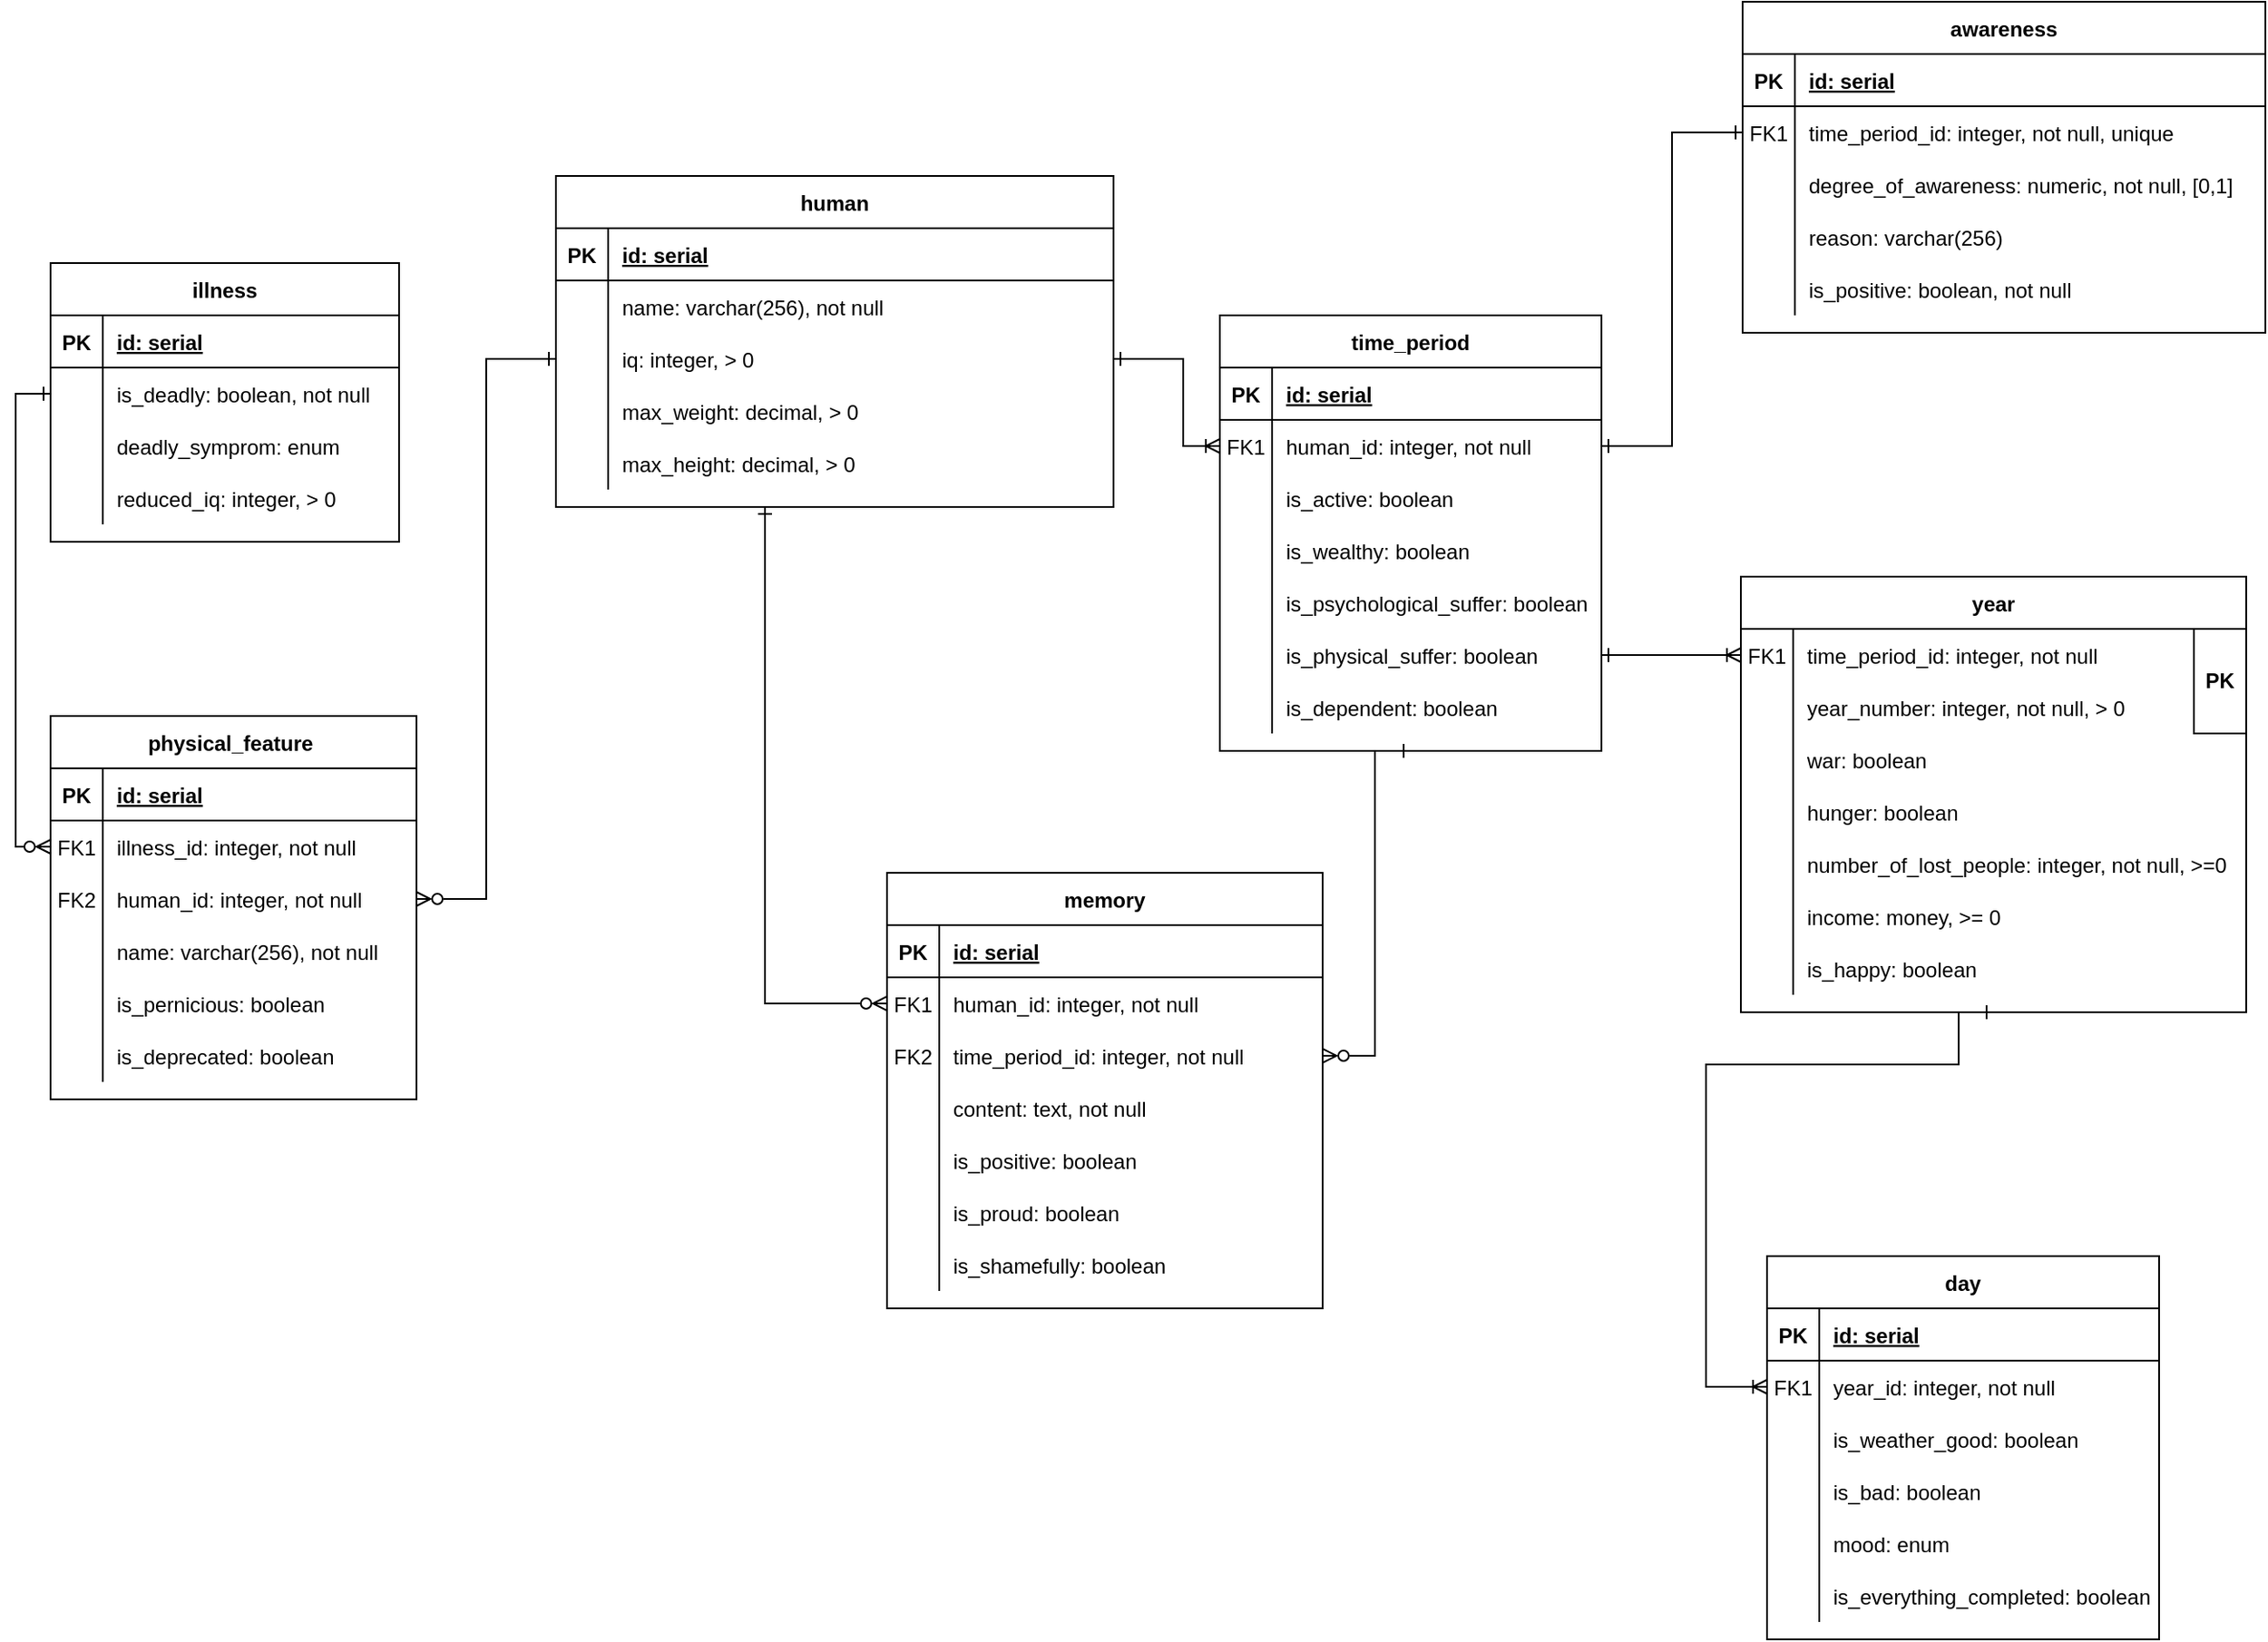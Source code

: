 <mxfile version="20.3.3" type="github">
  <diagram id="KLt4-FixC2jGdh-PYS5l" name="Page-1">
    <mxGraphModel dx="1038" dy="547" grid="1" gridSize="10" guides="1" tooltips="1" connect="1" arrows="1" fold="1" page="1" pageScale="1" pageWidth="827" pageHeight="1169" math="0" shadow="0">
      <root>
        <mxCell id="0" />
        <mxCell id="1" parent="0" />
        <mxCell id="GZ2gmJKAVjpCAytrpGXs-1" value="memory" style="shape=table;startSize=30;container=1;collapsible=1;childLayout=tableLayout;fixedRows=1;rowLines=0;fontStyle=1;align=center;resizeLast=1;" parent="1" vertex="1">
          <mxGeometry x="760" y="540" width="250" height="250" as="geometry" />
        </mxCell>
        <mxCell id="GZ2gmJKAVjpCAytrpGXs-2" value="" style="shape=tableRow;horizontal=0;startSize=0;swimlaneHead=0;swimlaneBody=0;fillColor=none;collapsible=0;dropTarget=0;points=[[0,0.5],[1,0.5]];portConstraint=eastwest;top=0;left=0;right=0;bottom=1;" parent="GZ2gmJKAVjpCAytrpGXs-1" vertex="1">
          <mxGeometry y="30" width="250" height="30" as="geometry" />
        </mxCell>
        <mxCell id="GZ2gmJKAVjpCAytrpGXs-3" value="PK" style="shape=partialRectangle;connectable=0;fillColor=none;top=0;left=0;bottom=0;right=0;fontStyle=1;overflow=hidden;" parent="GZ2gmJKAVjpCAytrpGXs-2" vertex="1">
          <mxGeometry width="30" height="30" as="geometry">
            <mxRectangle width="30" height="30" as="alternateBounds" />
          </mxGeometry>
        </mxCell>
        <mxCell id="GZ2gmJKAVjpCAytrpGXs-4" value="id: serial" style="shape=partialRectangle;connectable=0;fillColor=none;top=0;left=0;bottom=0;right=0;align=left;spacingLeft=6;fontStyle=5;overflow=hidden;" parent="GZ2gmJKAVjpCAytrpGXs-2" vertex="1">
          <mxGeometry x="30" width="220" height="30" as="geometry">
            <mxRectangle width="220" height="30" as="alternateBounds" />
          </mxGeometry>
        </mxCell>
        <mxCell id="GZ2gmJKAVjpCAytrpGXs-5" value="" style="shape=tableRow;horizontal=0;startSize=0;swimlaneHead=0;swimlaneBody=0;fillColor=none;collapsible=0;dropTarget=0;points=[[0,0.5],[1,0.5]];portConstraint=eastwest;top=0;left=0;right=0;bottom=0;" parent="GZ2gmJKAVjpCAytrpGXs-1" vertex="1">
          <mxGeometry y="60" width="250" height="30" as="geometry" />
        </mxCell>
        <mxCell id="GZ2gmJKAVjpCAytrpGXs-6" value="FK1" style="shape=partialRectangle;connectable=0;fillColor=none;top=0;left=0;bottom=0;right=0;editable=1;overflow=hidden;" parent="GZ2gmJKAVjpCAytrpGXs-5" vertex="1">
          <mxGeometry width="30" height="30" as="geometry">
            <mxRectangle width="30" height="30" as="alternateBounds" />
          </mxGeometry>
        </mxCell>
        <mxCell id="GZ2gmJKAVjpCAytrpGXs-7" value="human_id: integer, not null" style="shape=partialRectangle;connectable=0;fillColor=none;top=0;left=0;bottom=0;right=0;align=left;spacingLeft=6;overflow=hidden;" parent="GZ2gmJKAVjpCAytrpGXs-5" vertex="1">
          <mxGeometry x="30" width="220" height="30" as="geometry">
            <mxRectangle width="220" height="30" as="alternateBounds" />
          </mxGeometry>
        </mxCell>
        <mxCell id="GZ2gmJKAVjpCAytrpGXs-8" value="" style="shape=tableRow;horizontal=0;startSize=0;swimlaneHead=0;swimlaneBody=0;fillColor=none;collapsible=0;dropTarget=0;points=[[0,0.5],[1,0.5]];portConstraint=eastwest;top=0;left=0;right=0;bottom=0;" parent="GZ2gmJKAVjpCAytrpGXs-1" vertex="1">
          <mxGeometry y="90" width="250" height="30" as="geometry" />
        </mxCell>
        <mxCell id="GZ2gmJKAVjpCAytrpGXs-9" value="FK2" style="shape=partialRectangle;connectable=0;fillColor=none;top=0;left=0;bottom=0;right=0;editable=1;overflow=hidden;" parent="GZ2gmJKAVjpCAytrpGXs-8" vertex="1">
          <mxGeometry width="30" height="30" as="geometry">
            <mxRectangle width="30" height="30" as="alternateBounds" />
          </mxGeometry>
        </mxCell>
        <mxCell id="GZ2gmJKAVjpCAytrpGXs-10" value="time_period_id: integer, not null" style="shape=partialRectangle;connectable=0;fillColor=none;top=0;left=0;bottom=0;right=0;align=left;spacingLeft=6;overflow=hidden;" parent="GZ2gmJKAVjpCAytrpGXs-8" vertex="1">
          <mxGeometry x="30" width="220" height="30" as="geometry">
            <mxRectangle width="220" height="30" as="alternateBounds" />
          </mxGeometry>
        </mxCell>
        <mxCell id="GZ2gmJKAVjpCAytrpGXs-11" value="" style="shape=tableRow;horizontal=0;startSize=0;swimlaneHead=0;swimlaneBody=0;fillColor=none;collapsible=0;dropTarget=0;points=[[0,0.5],[1,0.5]];portConstraint=eastwest;top=0;left=0;right=0;bottom=0;" parent="GZ2gmJKAVjpCAytrpGXs-1" vertex="1">
          <mxGeometry y="120" width="250" height="30" as="geometry" />
        </mxCell>
        <mxCell id="GZ2gmJKAVjpCAytrpGXs-12" value="" style="shape=partialRectangle;connectable=0;fillColor=none;top=0;left=0;bottom=0;right=0;editable=1;overflow=hidden;" parent="GZ2gmJKAVjpCAytrpGXs-11" vertex="1">
          <mxGeometry width="30" height="30" as="geometry">
            <mxRectangle width="30" height="30" as="alternateBounds" />
          </mxGeometry>
        </mxCell>
        <mxCell id="GZ2gmJKAVjpCAytrpGXs-13" value="content: text, not null" style="shape=partialRectangle;connectable=0;fillColor=none;top=0;left=0;bottom=0;right=0;align=left;spacingLeft=6;overflow=hidden;" parent="GZ2gmJKAVjpCAytrpGXs-11" vertex="1">
          <mxGeometry x="30" width="220" height="30" as="geometry">
            <mxRectangle width="220" height="30" as="alternateBounds" />
          </mxGeometry>
        </mxCell>
        <mxCell id="GZ2gmJKAVjpCAytrpGXs-14" value="" style="shape=tableRow;horizontal=0;startSize=0;swimlaneHead=0;swimlaneBody=0;fillColor=none;collapsible=0;dropTarget=0;points=[[0,0.5],[1,0.5]];portConstraint=eastwest;top=0;left=0;right=0;bottom=0;" parent="GZ2gmJKAVjpCAytrpGXs-1" vertex="1">
          <mxGeometry y="150" width="250" height="30" as="geometry" />
        </mxCell>
        <mxCell id="GZ2gmJKAVjpCAytrpGXs-15" value="" style="shape=partialRectangle;connectable=0;fillColor=none;top=0;left=0;bottom=0;right=0;editable=1;overflow=hidden;" parent="GZ2gmJKAVjpCAytrpGXs-14" vertex="1">
          <mxGeometry width="30" height="30" as="geometry">
            <mxRectangle width="30" height="30" as="alternateBounds" />
          </mxGeometry>
        </mxCell>
        <mxCell id="GZ2gmJKAVjpCAytrpGXs-16" value="is_positive: boolean" style="shape=partialRectangle;connectable=0;fillColor=none;top=0;left=0;bottom=0;right=0;align=left;spacingLeft=6;overflow=hidden;" parent="GZ2gmJKAVjpCAytrpGXs-14" vertex="1">
          <mxGeometry x="30" width="220" height="30" as="geometry">
            <mxRectangle width="220" height="30" as="alternateBounds" />
          </mxGeometry>
        </mxCell>
        <mxCell id="GZ2gmJKAVjpCAytrpGXs-17" value="" style="shape=tableRow;horizontal=0;startSize=0;swimlaneHead=0;swimlaneBody=0;fillColor=none;collapsible=0;dropTarget=0;points=[[0,0.5],[1,0.5]];portConstraint=eastwest;top=0;left=0;right=0;bottom=0;" parent="GZ2gmJKAVjpCAytrpGXs-1" vertex="1">
          <mxGeometry y="180" width="250" height="30" as="geometry" />
        </mxCell>
        <mxCell id="GZ2gmJKAVjpCAytrpGXs-18" value="" style="shape=partialRectangle;connectable=0;fillColor=none;top=0;left=0;bottom=0;right=0;editable=1;overflow=hidden;" parent="GZ2gmJKAVjpCAytrpGXs-17" vertex="1">
          <mxGeometry width="30" height="30" as="geometry">
            <mxRectangle width="30" height="30" as="alternateBounds" />
          </mxGeometry>
        </mxCell>
        <mxCell id="GZ2gmJKAVjpCAytrpGXs-19" value="is_proud: boolean" style="shape=partialRectangle;connectable=0;fillColor=none;top=0;left=0;bottom=0;right=0;align=left;spacingLeft=6;overflow=hidden;" parent="GZ2gmJKAVjpCAytrpGXs-17" vertex="1">
          <mxGeometry x="30" width="220" height="30" as="geometry">
            <mxRectangle width="220" height="30" as="alternateBounds" />
          </mxGeometry>
        </mxCell>
        <mxCell id="GZ2gmJKAVjpCAytrpGXs-20" value="" style="shape=tableRow;horizontal=0;startSize=0;swimlaneHead=0;swimlaneBody=0;fillColor=none;collapsible=0;dropTarget=0;points=[[0,0.5],[1,0.5]];portConstraint=eastwest;top=0;left=0;right=0;bottom=0;" parent="GZ2gmJKAVjpCAytrpGXs-1" vertex="1">
          <mxGeometry y="210" width="250" height="30" as="geometry" />
        </mxCell>
        <mxCell id="GZ2gmJKAVjpCAytrpGXs-21" value="" style="shape=partialRectangle;connectable=0;fillColor=none;top=0;left=0;bottom=0;right=0;editable=1;overflow=hidden;" parent="GZ2gmJKAVjpCAytrpGXs-20" vertex="1">
          <mxGeometry width="30" height="30" as="geometry">
            <mxRectangle width="30" height="30" as="alternateBounds" />
          </mxGeometry>
        </mxCell>
        <mxCell id="GZ2gmJKAVjpCAytrpGXs-22" value="is_shamefully: boolean" style="shape=partialRectangle;connectable=0;fillColor=none;top=0;left=0;bottom=0;right=0;align=left;spacingLeft=6;overflow=hidden;" parent="GZ2gmJKAVjpCAytrpGXs-20" vertex="1">
          <mxGeometry x="30" width="220" height="30" as="geometry">
            <mxRectangle width="220" height="30" as="alternateBounds" />
          </mxGeometry>
        </mxCell>
        <mxCell id="GZ2gmJKAVjpCAytrpGXs-23" value="illness" style="shape=table;startSize=30;container=1;collapsible=1;childLayout=tableLayout;fixedRows=1;rowLines=0;fontStyle=1;align=center;resizeLast=1;" parent="1" vertex="1">
          <mxGeometry x="280" y="190" width="200" height="160" as="geometry" />
        </mxCell>
        <mxCell id="GZ2gmJKAVjpCAytrpGXs-24" value="" style="shape=tableRow;horizontal=0;startSize=0;swimlaneHead=0;swimlaneBody=0;fillColor=none;collapsible=0;dropTarget=0;points=[[0,0.5],[1,0.5]];portConstraint=eastwest;top=0;left=0;right=0;bottom=1;" parent="GZ2gmJKAVjpCAytrpGXs-23" vertex="1">
          <mxGeometry y="30" width="200" height="30" as="geometry" />
        </mxCell>
        <mxCell id="GZ2gmJKAVjpCAytrpGXs-25" value="PK" style="shape=partialRectangle;connectable=0;fillColor=none;top=0;left=0;bottom=0;right=0;fontStyle=1;overflow=hidden;" parent="GZ2gmJKAVjpCAytrpGXs-24" vertex="1">
          <mxGeometry width="30" height="30" as="geometry">
            <mxRectangle width="30" height="30" as="alternateBounds" />
          </mxGeometry>
        </mxCell>
        <mxCell id="GZ2gmJKAVjpCAytrpGXs-26" value="id: serial" style="shape=partialRectangle;connectable=0;fillColor=none;top=0;left=0;bottom=0;right=0;align=left;spacingLeft=6;fontStyle=5;overflow=hidden;" parent="GZ2gmJKAVjpCAytrpGXs-24" vertex="1">
          <mxGeometry x="30" width="170" height="30" as="geometry">
            <mxRectangle width="170" height="30" as="alternateBounds" />
          </mxGeometry>
        </mxCell>
        <mxCell id="GZ2gmJKAVjpCAytrpGXs-27" value="" style="shape=tableRow;horizontal=0;startSize=0;swimlaneHead=0;swimlaneBody=0;fillColor=none;collapsible=0;dropTarget=0;points=[[0,0.5],[1,0.5]];portConstraint=eastwest;top=0;left=0;right=0;bottom=0;" parent="GZ2gmJKAVjpCAytrpGXs-23" vertex="1">
          <mxGeometry y="60" width="200" height="30" as="geometry" />
        </mxCell>
        <mxCell id="GZ2gmJKAVjpCAytrpGXs-28" value="" style="shape=partialRectangle;connectable=0;fillColor=none;top=0;left=0;bottom=0;right=0;editable=1;overflow=hidden;" parent="GZ2gmJKAVjpCAytrpGXs-27" vertex="1">
          <mxGeometry width="30" height="30" as="geometry">
            <mxRectangle width="30" height="30" as="alternateBounds" />
          </mxGeometry>
        </mxCell>
        <mxCell id="GZ2gmJKAVjpCAytrpGXs-29" value="is_deadly: boolean, not null" style="shape=partialRectangle;connectable=0;fillColor=none;top=0;left=0;bottom=0;right=0;align=left;spacingLeft=6;overflow=hidden;" parent="GZ2gmJKAVjpCAytrpGXs-27" vertex="1">
          <mxGeometry x="30" width="170" height="30" as="geometry">
            <mxRectangle width="170" height="30" as="alternateBounds" />
          </mxGeometry>
        </mxCell>
        <mxCell id="GZ2gmJKAVjpCAytrpGXs-30" value="" style="shape=tableRow;horizontal=0;startSize=0;swimlaneHead=0;swimlaneBody=0;fillColor=none;collapsible=0;dropTarget=0;points=[[0,0.5],[1,0.5]];portConstraint=eastwest;top=0;left=0;right=0;bottom=0;" parent="GZ2gmJKAVjpCAytrpGXs-23" vertex="1">
          <mxGeometry y="90" width="200" height="30" as="geometry" />
        </mxCell>
        <mxCell id="GZ2gmJKAVjpCAytrpGXs-31" value="" style="shape=partialRectangle;connectable=0;fillColor=none;top=0;left=0;bottom=0;right=0;editable=1;overflow=hidden;" parent="GZ2gmJKAVjpCAytrpGXs-30" vertex="1">
          <mxGeometry width="30" height="30" as="geometry">
            <mxRectangle width="30" height="30" as="alternateBounds" />
          </mxGeometry>
        </mxCell>
        <mxCell id="GZ2gmJKAVjpCAytrpGXs-32" value="deadly_symprom: enum" style="shape=partialRectangle;connectable=0;fillColor=none;top=0;left=0;bottom=0;right=0;align=left;spacingLeft=6;overflow=hidden;" parent="GZ2gmJKAVjpCAytrpGXs-30" vertex="1">
          <mxGeometry x="30" width="170" height="30" as="geometry">
            <mxRectangle width="170" height="30" as="alternateBounds" />
          </mxGeometry>
        </mxCell>
        <mxCell id="GZ2gmJKAVjpCAytrpGXs-33" value="" style="shape=tableRow;horizontal=0;startSize=0;swimlaneHead=0;swimlaneBody=0;fillColor=none;collapsible=0;dropTarget=0;points=[[0,0.5],[1,0.5]];portConstraint=eastwest;top=0;left=0;right=0;bottom=0;" parent="GZ2gmJKAVjpCAytrpGXs-23" vertex="1">
          <mxGeometry y="120" width="200" height="30" as="geometry" />
        </mxCell>
        <mxCell id="GZ2gmJKAVjpCAytrpGXs-34" value="" style="shape=partialRectangle;connectable=0;fillColor=none;top=0;left=0;bottom=0;right=0;editable=1;overflow=hidden;" parent="GZ2gmJKAVjpCAytrpGXs-33" vertex="1">
          <mxGeometry width="30" height="30" as="geometry">
            <mxRectangle width="30" height="30" as="alternateBounds" />
          </mxGeometry>
        </mxCell>
        <mxCell id="GZ2gmJKAVjpCAytrpGXs-35" value="reduced_iq: integer, &gt; 0" style="shape=partialRectangle;connectable=0;fillColor=none;top=0;left=0;bottom=0;right=0;align=left;spacingLeft=6;overflow=hidden;" parent="GZ2gmJKAVjpCAytrpGXs-33" vertex="1">
          <mxGeometry x="30" width="170" height="30" as="geometry">
            <mxRectangle width="170" height="30" as="alternateBounds" />
          </mxGeometry>
        </mxCell>
        <mxCell id="GZ2gmJKAVjpCAytrpGXs-36" style="edgeStyle=orthogonalEdgeStyle;rounded=0;orthogonalLoop=1;jettySize=auto;html=1;startArrow=ERone;startFill=0;endArrow=ERone;endFill=0;exitX=1;exitY=0.5;exitDx=0;exitDy=0;" parent="1" source="GZ2gmJKAVjpCAytrpGXs-41" target="GZ2gmJKAVjpCAytrpGXs-82" edge="1">
          <mxGeometry relative="1" as="geometry" />
        </mxCell>
        <mxCell id="GZ2gmJKAVjpCAytrpGXs-37" value="time_period" style="shape=table;startSize=30;container=1;collapsible=1;childLayout=tableLayout;fixedRows=1;rowLines=0;fontStyle=1;align=center;resizeLast=1;" parent="1" vertex="1">
          <mxGeometry x="951" y="220" width="219" height="250" as="geometry" />
        </mxCell>
        <mxCell id="GZ2gmJKAVjpCAytrpGXs-38" value="" style="shape=tableRow;horizontal=0;startSize=0;swimlaneHead=0;swimlaneBody=0;fillColor=none;collapsible=0;dropTarget=0;points=[[0,0.5],[1,0.5]];portConstraint=eastwest;top=0;left=0;right=0;bottom=1;" parent="GZ2gmJKAVjpCAytrpGXs-37" vertex="1">
          <mxGeometry y="30" width="219" height="30" as="geometry" />
        </mxCell>
        <mxCell id="GZ2gmJKAVjpCAytrpGXs-39" value="PK" style="shape=partialRectangle;connectable=0;fillColor=none;top=0;left=0;bottom=0;right=0;fontStyle=1;overflow=hidden;" parent="GZ2gmJKAVjpCAytrpGXs-38" vertex="1">
          <mxGeometry width="30" height="30" as="geometry">
            <mxRectangle width="30" height="30" as="alternateBounds" />
          </mxGeometry>
        </mxCell>
        <mxCell id="GZ2gmJKAVjpCAytrpGXs-40" value="id: serial" style="shape=partialRectangle;connectable=0;fillColor=none;top=0;left=0;bottom=0;right=0;align=left;spacingLeft=6;fontStyle=5;overflow=hidden;" parent="GZ2gmJKAVjpCAytrpGXs-38" vertex="1">
          <mxGeometry x="30" width="189" height="30" as="geometry">
            <mxRectangle width="189" height="30" as="alternateBounds" />
          </mxGeometry>
        </mxCell>
        <mxCell id="GZ2gmJKAVjpCAytrpGXs-41" value="" style="shape=tableRow;horizontal=0;startSize=0;swimlaneHead=0;swimlaneBody=0;fillColor=none;collapsible=0;dropTarget=0;points=[[0,0.5],[1,0.5]];portConstraint=eastwest;top=0;left=0;right=0;bottom=0;" parent="GZ2gmJKAVjpCAytrpGXs-37" vertex="1">
          <mxGeometry y="60" width="219" height="30" as="geometry" />
        </mxCell>
        <mxCell id="GZ2gmJKAVjpCAytrpGXs-42" value="FK1" style="shape=partialRectangle;connectable=0;fillColor=none;top=0;left=0;bottom=0;right=0;editable=1;overflow=hidden;" parent="GZ2gmJKAVjpCAytrpGXs-41" vertex="1">
          <mxGeometry width="30" height="30" as="geometry">
            <mxRectangle width="30" height="30" as="alternateBounds" />
          </mxGeometry>
        </mxCell>
        <mxCell id="GZ2gmJKAVjpCAytrpGXs-43" value="human_id: integer, not null" style="shape=partialRectangle;connectable=0;fillColor=none;top=0;left=0;bottom=0;right=0;align=left;spacingLeft=6;overflow=hidden;" parent="GZ2gmJKAVjpCAytrpGXs-41" vertex="1">
          <mxGeometry x="30" width="189" height="30" as="geometry">
            <mxRectangle width="189" height="30" as="alternateBounds" />
          </mxGeometry>
        </mxCell>
        <mxCell id="GZ2gmJKAVjpCAytrpGXs-44" value="" style="shape=tableRow;horizontal=0;startSize=0;swimlaneHead=0;swimlaneBody=0;fillColor=none;collapsible=0;dropTarget=0;points=[[0,0.5],[1,0.5]];portConstraint=eastwest;top=0;left=0;right=0;bottom=0;" parent="GZ2gmJKAVjpCAytrpGXs-37" vertex="1">
          <mxGeometry y="90" width="219" height="30" as="geometry" />
        </mxCell>
        <mxCell id="GZ2gmJKAVjpCAytrpGXs-45" value="" style="shape=partialRectangle;connectable=0;fillColor=none;top=0;left=0;bottom=0;right=0;editable=1;overflow=hidden;" parent="GZ2gmJKAVjpCAytrpGXs-44" vertex="1">
          <mxGeometry width="30" height="30" as="geometry">
            <mxRectangle width="30" height="30" as="alternateBounds" />
          </mxGeometry>
        </mxCell>
        <mxCell id="GZ2gmJKAVjpCAytrpGXs-46" value="is_active: boolean" style="shape=partialRectangle;connectable=0;fillColor=none;top=0;left=0;bottom=0;right=0;align=left;spacingLeft=6;overflow=hidden;" parent="GZ2gmJKAVjpCAytrpGXs-44" vertex="1">
          <mxGeometry x="30" width="189" height="30" as="geometry">
            <mxRectangle width="189" height="30" as="alternateBounds" />
          </mxGeometry>
        </mxCell>
        <mxCell id="GZ2gmJKAVjpCAytrpGXs-47" value="" style="shape=tableRow;horizontal=0;startSize=0;swimlaneHead=0;swimlaneBody=0;fillColor=none;collapsible=0;dropTarget=0;points=[[0,0.5],[1,0.5]];portConstraint=eastwest;top=0;left=0;right=0;bottom=0;" parent="GZ2gmJKAVjpCAytrpGXs-37" vertex="1">
          <mxGeometry y="120" width="219" height="30" as="geometry" />
        </mxCell>
        <mxCell id="GZ2gmJKAVjpCAytrpGXs-48" value="" style="shape=partialRectangle;connectable=0;fillColor=none;top=0;left=0;bottom=0;right=0;editable=1;overflow=hidden;" parent="GZ2gmJKAVjpCAytrpGXs-47" vertex="1">
          <mxGeometry width="30" height="30" as="geometry">
            <mxRectangle width="30" height="30" as="alternateBounds" />
          </mxGeometry>
        </mxCell>
        <mxCell id="GZ2gmJKAVjpCAytrpGXs-49" value="is_wealthy: boolean" style="shape=partialRectangle;connectable=0;fillColor=none;top=0;left=0;bottom=0;right=0;align=left;spacingLeft=6;overflow=hidden;" parent="GZ2gmJKAVjpCAytrpGXs-47" vertex="1">
          <mxGeometry x="30" width="189" height="30" as="geometry">
            <mxRectangle width="189" height="30" as="alternateBounds" />
          </mxGeometry>
        </mxCell>
        <mxCell id="GZ2gmJKAVjpCAytrpGXs-50" value="" style="shape=tableRow;horizontal=0;startSize=0;swimlaneHead=0;swimlaneBody=0;fillColor=none;collapsible=0;dropTarget=0;points=[[0,0.5],[1,0.5]];portConstraint=eastwest;top=0;left=0;right=0;bottom=0;" parent="GZ2gmJKAVjpCAytrpGXs-37" vertex="1">
          <mxGeometry y="150" width="219" height="30" as="geometry" />
        </mxCell>
        <mxCell id="GZ2gmJKAVjpCAytrpGXs-51" value="" style="shape=partialRectangle;connectable=0;fillColor=none;top=0;left=0;bottom=0;right=0;editable=1;overflow=hidden;" parent="GZ2gmJKAVjpCAytrpGXs-50" vertex="1">
          <mxGeometry width="30" height="30" as="geometry">
            <mxRectangle width="30" height="30" as="alternateBounds" />
          </mxGeometry>
        </mxCell>
        <mxCell id="GZ2gmJKAVjpCAytrpGXs-52" value="is_psychological_suffer: boolean" style="shape=partialRectangle;connectable=0;fillColor=none;top=0;left=0;bottom=0;right=0;align=left;spacingLeft=6;overflow=hidden;" parent="GZ2gmJKAVjpCAytrpGXs-50" vertex="1">
          <mxGeometry x="30" width="189" height="30" as="geometry">
            <mxRectangle width="189" height="30" as="alternateBounds" />
          </mxGeometry>
        </mxCell>
        <mxCell id="GZ2gmJKAVjpCAytrpGXs-53" value="" style="shape=tableRow;horizontal=0;startSize=0;swimlaneHead=0;swimlaneBody=0;fillColor=none;collapsible=0;dropTarget=0;points=[[0,0.5],[1,0.5]];portConstraint=eastwest;top=0;left=0;right=0;bottom=0;" parent="GZ2gmJKAVjpCAytrpGXs-37" vertex="1">
          <mxGeometry y="180" width="219" height="30" as="geometry" />
        </mxCell>
        <mxCell id="GZ2gmJKAVjpCAytrpGXs-54" value="" style="shape=partialRectangle;connectable=0;fillColor=none;top=0;left=0;bottom=0;right=0;editable=1;overflow=hidden;" parent="GZ2gmJKAVjpCAytrpGXs-53" vertex="1">
          <mxGeometry width="30" height="30" as="geometry">
            <mxRectangle width="30" height="30" as="alternateBounds" />
          </mxGeometry>
        </mxCell>
        <mxCell id="GZ2gmJKAVjpCAytrpGXs-55" value="is_physical_suffer: boolean" style="shape=partialRectangle;connectable=0;fillColor=none;top=0;left=0;bottom=0;right=0;align=left;spacingLeft=6;overflow=hidden;" parent="GZ2gmJKAVjpCAytrpGXs-53" vertex="1">
          <mxGeometry x="30" width="189" height="30" as="geometry">
            <mxRectangle width="189" height="30" as="alternateBounds" />
          </mxGeometry>
        </mxCell>
        <mxCell id="GZ2gmJKAVjpCAytrpGXs-56" value="" style="shape=tableRow;horizontal=0;startSize=0;swimlaneHead=0;swimlaneBody=0;fillColor=none;collapsible=0;dropTarget=0;points=[[0,0.5],[1,0.5]];portConstraint=eastwest;top=0;left=0;right=0;bottom=0;" parent="GZ2gmJKAVjpCAytrpGXs-37" vertex="1">
          <mxGeometry y="210" width="219" height="30" as="geometry" />
        </mxCell>
        <mxCell id="GZ2gmJKAVjpCAytrpGXs-57" value="" style="shape=partialRectangle;connectable=0;fillColor=none;top=0;left=0;bottom=0;right=0;editable=1;overflow=hidden;" parent="GZ2gmJKAVjpCAytrpGXs-56" vertex="1">
          <mxGeometry width="30" height="30" as="geometry">
            <mxRectangle width="30" height="30" as="alternateBounds" />
          </mxGeometry>
        </mxCell>
        <mxCell id="GZ2gmJKAVjpCAytrpGXs-58" value="is_dependent: boolean" style="shape=partialRectangle;connectable=0;fillColor=none;top=0;left=0;bottom=0;right=0;align=left;spacingLeft=6;overflow=hidden;" parent="GZ2gmJKAVjpCAytrpGXs-56" vertex="1">
          <mxGeometry x="30" width="189" height="30" as="geometry">
            <mxRectangle width="189" height="30" as="alternateBounds" />
          </mxGeometry>
        </mxCell>
        <mxCell id="GZ2gmJKAVjpCAytrpGXs-59" value="day" style="shape=table;startSize=30;container=1;collapsible=1;childLayout=tableLayout;fixedRows=1;rowLines=0;fontStyle=1;align=center;resizeLast=1;" parent="1" vertex="1">
          <mxGeometry x="1265" y="760" width="225" height="220" as="geometry" />
        </mxCell>
        <mxCell id="GZ2gmJKAVjpCAytrpGXs-60" value="" style="shape=tableRow;horizontal=0;startSize=0;swimlaneHead=0;swimlaneBody=0;fillColor=none;collapsible=0;dropTarget=0;points=[[0,0.5],[1,0.5]];portConstraint=eastwest;top=0;left=0;right=0;bottom=1;" parent="GZ2gmJKAVjpCAytrpGXs-59" vertex="1">
          <mxGeometry y="30" width="225" height="30" as="geometry" />
        </mxCell>
        <mxCell id="GZ2gmJKAVjpCAytrpGXs-61" value="PK" style="shape=partialRectangle;connectable=0;fillColor=none;top=0;left=0;bottom=0;right=0;fontStyle=1;overflow=hidden;" parent="GZ2gmJKAVjpCAytrpGXs-60" vertex="1">
          <mxGeometry width="30" height="30" as="geometry">
            <mxRectangle width="30" height="30" as="alternateBounds" />
          </mxGeometry>
        </mxCell>
        <mxCell id="GZ2gmJKAVjpCAytrpGXs-62" value="id: serial" style="shape=partialRectangle;connectable=0;fillColor=none;top=0;left=0;bottom=0;right=0;align=left;spacingLeft=6;fontStyle=5;overflow=hidden;" parent="GZ2gmJKAVjpCAytrpGXs-60" vertex="1">
          <mxGeometry x="30" width="195" height="30" as="geometry">
            <mxRectangle width="195" height="30" as="alternateBounds" />
          </mxGeometry>
        </mxCell>
        <mxCell id="GZ2gmJKAVjpCAytrpGXs-63" value="" style="shape=tableRow;horizontal=0;startSize=0;swimlaneHead=0;swimlaneBody=0;fillColor=none;collapsible=0;dropTarget=0;points=[[0,0.5],[1,0.5]];portConstraint=eastwest;top=0;left=0;right=0;bottom=0;" parent="GZ2gmJKAVjpCAytrpGXs-59" vertex="1">
          <mxGeometry y="60" width="225" height="30" as="geometry" />
        </mxCell>
        <mxCell id="GZ2gmJKAVjpCAytrpGXs-64" value="FK1" style="shape=partialRectangle;connectable=0;fillColor=none;top=0;left=0;bottom=0;right=0;editable=1;overflow=hidden;" parent="GZ2gmJKAVjpCAytrpGXs-63" vertex="1">
          <mxGeometry width="30" height="30" as="geometry">
            <mxRectangle width="30" height="30" as="alternateBounds" />
          </mxGeometry>
        </mxCell>
        <mxCell id="GZ2gmJKAVjpCAytrpGXs-65" value="year_id: integer, not null" style="shape=partialRectangle;connectable=0;fillColor=none;top=0;left=0;bottom=0;right=0;align=left;spacingLeft=6;overflow=hidden;" parent="GZ2gmJKAVjpCAytrpGXs-63" vertex="1">
          <mxGeometry x="30" width="195" height="30" as="geometry">
            <mxRectangle width="195" height="30" as="alternateBounds" />
          </mxGeometry>
        </mxCell>
        <mxCell id="GZ2gmJKAVjpCAytrpGXs-66" value="" style="shape=tableRow;horizontal=0;startSize=0;swimlaneHead=0;swimlaneBody=0;fillColor=none;collapsible=0;dropTarget=0;points=[[0,0.5],[1,0.5]];portConstraint=eastwest;top=0;left=0;right=0;bottom=0;" parent="GZ2gmJKAVjpCAytrpGXs-59" vertex="1">
          <mxGeometry y="90" width="225" height="30" as="geometry" />
        </mxCell>
        <mxCell id="GZ2gmJKAVjpCAytrpGXs-67" value="" style="shape=partialRectangle;connectable=0;fillColor=none;top=0;left=0;bottom=0;right=0;editable=1;overflow=hidden;" parent="GZ2gmJKAVjpCAytrpGXs-66" vertex="1">
          <mxGeometry width="30" height="30" as="geometry">
            <mxRectangle width="30" height="30" as="alternateBounds" />
          </mxGeometry>
        </mxCell>
        <mxCell id="GZ2gmJKAVjpCAytrpGXs-68" value="is_weather_good: boolean" style="shape=partialRectangle;connectable=0;fillColor=none;top=0;left=0;bottom=0;right=0;align=left;spacingLeft=6;overflow=hidden;" parent="GZ2gmJKAVjpCAytrpGXs-66" vertex="1">
          <mxGeometry x="30" width="195" height="30" as="geometry">
            <mxRectangle width="195" height="30" as="alternateBounds" />
          </mxGeometry>
        </mxCell>
        <mxCell id="GZ2gmJKAVjpCAytrpGXs-69" value="" style="shape=tableRow;horizontal=0;startSize=0;swimlaneHead=0;swimlaneBody=0;fillColor=none;collapsible=0;dropTarget=0;points=[[0,0.5],[1,0.5]];portConstraint=eastwest;top=0;left=0;right=0;bottom=0;" parent="GZ2gmJKAVjpCAytrpGXs-59" vertex="1">
          <mxGeometry y="120" width="225" height="30" as="geometry" />
        </mxCell>
        <mxCell id="GZ2gmJKAVjpCAytrpGXs-70" value="" style="shape=partialRectangle;connectable=0;fillColor=none;top=0;left=0;bottom=0;right=0;editable=1;overflow=hidden;" parent="GZ2gmJKAVjpCAytrpGXs-69" vertex="1">
          <mxGeometry width="30" height="30" as="geometry">
            <mxRectangle width="30" height="30" as="alternateBounds" />
          </mxGeometry>
        </mxCell>
        <mxCell id="GZ2gmJKAVjpCAytrpGXs-71" value="is_bad: boolean" style="shape=partialRectangle;connectable=0;fillColor=none;top=0;left=0;bottom=0;right=0;align=left;spacingLeft=6;overflow=hidden;" parent="GZ2gmJKAVjpCAytrpGXs-69" vertex="1">
          <mxGeometry x="30" width="195" height="30" as="geometry">
            <mxRectangle width="195" height="30" as="alternateBounds" />
          </mxGeometry>
        </mxCell>
        <mxCell id="GZ2gmJKAVjpCAytrpGXs-72" value="" style="shape=tableRow;horizontal=0;startSize=0;swimlaneHead=0;swimlaneBody=0;fillColor=none;collapsible=0;dropTarget=0;points=[[0,0.5],[1,0.5]];portConstraint=eastwest;top=0;left=0;right=0;bottom=0;" parent="GZ2gmJKAVjpCAytrpGXs-59" vertex="1">
          <mxGeometry y="150" width="225" height="30" as="geometry" />
        </mxCell>
        <mxCell id="GZ2gmJKAVjpCAytrpGXs-73" value="" style="shape=partialRectangle;connectable=0;fillColor=none;top=0;left=0;bottom=0;right=0;editable=1;overflow=hidden;" parent="GZ2gmJKAVjpCAytrpGXs-72" vertex="1">
          <mxGeometry width="30" height="30" as="geometry">
            <mxRectangle width="30" height="30" as="alternateBounds" />
          </mxGeometry>
        </mxCell>
        <mxCell id="GZ2gmJKAVjpCAytrpGXs-74" value="mood: enum" style="shape=partialRectangle;connectable=0;fillColor=none;top=0;left=0;bottom=0;right=0;align=left;spacingLeft=6;overflow=hidden;" parent="GZ2gmJKAVjpCAytrpGXs-72" vertex="1">
          <mxGeometry x="30" width="195" height="30" as="geometry">
            <mxRectangle width="195" height="30" as="alternateBounds" />
          </mxGeometry>
        </mxCell>
        <mxCell id="GZ2gmJKAVjpCAytrpGXs-75" value="" style="shape=tableRow;horizontal=0;startSize=0;swimlaneHead=0;swimlaneBody=0;fillColor=none;collapsible=0;dropTarget=0;points=[[0,0.5],[1,0.5]];portConstraint=eastwest;top=0;left=0;right=0;bottom=0;" parent="GZ2gmJKAVjpCAytrpGXs-59" vertex="1">
          <mxGeometry y="180" width="225" height="30" as="geometry" />
        </mxCell>
        <mxCell id="GZ2gmJKAVjpCAytrpGXs-76" value="" style="shape=partialRectangle;connectable=0;fillColor=none;top=0;left=0;bottom=0;right=0;editable=1;overflow=hidden;" parent="GZ2gmJKAVjpCAytrpGXs-75" vertex="1">
          <mxGeometry width="30" height="30" as="geometry">
            <mxRectangle width="30" height="30" as="alternateBounds" />
          </mxGeometry>
        </mxCell>
        <mxCell id="GZ2gmJKAVjpCAytrpGXs-77" value="is_everything_completed: boolean" style="shape=partialRectangle;connectable=0;fillColor=none;top=0;left=0;bottom=0;right=0;align=left;spacingLeft=6;overflow=hidden;" parent="GZ2gmJKAVjpCAytrpGXs-75" vertex="1">
          <mxGeometry x="30" width="195" height="30" as="geometry">
            <mxRectangle width="195" height="30" as="alternateBounds" />
          </mxGeometry>
        </mxCell>
        <mxCell id="GZ2gmJKAVjpCAytrpGXs-78" value="awareness" style="shape=table;startSize=30;container=1;collapsible=1;childLayout=tableLayout;fixedRows=1;rowLines=0;fontStyle=1;align=center;resizeLast=1;" parent="1" vertex="1">
          <mxGeometry x="1251" y="40" width="300" height="190" as="geometry" />
        </mxCell>
        <mxCell id="GZ2gmJKAVjpCAytrpGXs-79" value="" style="shape=tableRow;horizontal=0;startSize=0;swimlaneHead=0;swimlaneBody=0;fillColor=none;collapsible=0;dropTarget=0;points=[[0,0.5],[1,0.5]];portConstraint=eastwest;top=0;left=0;right=0;bottom=1;" parent="GZ2gmJKAVjpCAytrpGXs-78" vertex="1">
          <mxGeometry y="30" width="300" height="30" as="geometry" />
        </mxCell>
        <mxCell id="GZ2gmJKAVjpCAytrpGXs-80" value="PK" style="shape=partialRectangle;connectable=0;fillColor=none;top=0;left=0;bottom=0;right=0;fontStyle=1;overflow=hidden;" parent="GZ2gmJKAVjpCAytrpGXs-79" vertex="1">
          <mxGeometry width="30" height="30" as="geometry">
            <mxRectangle width="30" height="30" as="alternateBounds" />
          </mxGeometry>
        </mxCell>
        <mxCell id="GZ2gmJKAVjpCAytrpGXs-81" value="id: serial" style="shape=partialRectangle;connectable=0;fillColor=none;top=0;left=0;bottom=0;right=0;align=left;spacingLeft=6;fontStyle=5;overflow=hidden;" parent="GZ2gmJKAVjpCAytrpGXs-79" vertex="1">
          <mxGeometry x="30" width="270" height="30" as="geometry">
            <mxRectangle width="270" height="30" as="alternateBounds" />
          </mxGeometry>
        </mxCell>
        <mxCell id="GZ2gmJKAVjpCAytrpGXs-82" value="" style="shape=tableRow;horizontal=0;startSize=0;swimlaneHead=0;swimlaneBody=0;fillColor=none;collapsible=0;dropTarget=0;points=[[0,0.5],[1,0.5]];portConstraint=eastwest;top=0;left=0;right=0;bottom=0;" parent="GZ2gmJKAVjpCAytrpGXs-78" vertex="1">
          <mxGeometry y="60" width="300" height="30" as="geometry" />
        </mxCell>
        <mxCell id="GZ2gmJKAVjpCAytrpGXs-83" value="FK1" style="shape=partialRectangle;connectable=0;fillColor=none;top=0;left=0;bottom=0;right=0;editable=1;overflow=hidden;" parent="GZ2gmJKAVjpCAytrpGXs-82" vertex="1">
          <mxGeometry width="30" height="30" as="geometry">
            <mxRectangle width="30" height="30" as="alternateBounds" />
          </mxGeometry>
        </mxCell>
        <mxCell id="GZ2gmJKAVjpCAytrpGXs-84" value="time_period_id: integer, not null, unique" style="shape=partialRectangle;connectable=0;fillColor=none;top=0;left=0;bottom=0;right=0;align=left;spacingLeft=6;overflow=hidden;" parent="GZ2gmJKAVjpCAytrpGXs-82" vertex="1">
          <mxGeometry x="30" width="270" height="30" as="geometry">
            <mxRectangle width="270" height="30" as="alternateBounds" />
          </mxGeometry>
        </mxCell>
        <mxCell id="GZ2gmJKAVjpCAytrpGXs-85" value="" style="shape=tableRow;horizontal=0;startSize=0;swimlaneHead=0;swimlaneBody=0;fillColor=none;collapsible=0;dropTarget=0;points=[[0,0.5],[1,0.5]];portConstraint=eastwest;top=0;left=0;right=0;bottom=0;" parent="GZ2gmJKAVjpCAytrpGXs-78" vertex="1">
          <mxGeometry y="90" width="300" height="30" as="geometry" />
        </mxCell>
        <mxCell id="GZ2gmJKAVjpCAytrpGXs-86" value="" style="shape=partialRectangle;connectable=0;fillColor=none;top=0;left=0;bottom=0;right=0;editable=1;overflow=hidden;" parent="GZ2gmJKAVjpCAytrpGXs-85" vertex="1">
          <mxGeometry width="30" height="30" as="geometry">
            <mxRectangle width="30" height="30" as="alternateBounds" />
          </mxGeometry>
        </mxCell>
        <mxCell id="GZ2gmJKAVjpCAytrpGXs-87" value="degree_of_awareness: numeric, not null, [0,1]" style="shape=partialRectangle;connectable=0;fillColor=none;top=0;left=0;bottom=0;right=0;align=left;spacingLeft=6;overflow=hidden;" parent="GZ2gmJKAVjpCAytrpGXs-85" vertex="1">
          <mxGeometry x="30" width="270" height="30" as="geometry">
            <mxRectangle width="270" height="30" as="alternateBounds" />
          </mxGeometry>
        </mxCell>
        <mxCell id="GZ2gmJKAVjpCAytrpGXs-88" value="" style="shape=tableRow;horizontal=0;startSize=0;swimlaneHead=0;swimlaneBody=0;fillColor=none;collapsible=0;dropTarget=0;points=[[0,0.5],[1,0.5]];portConstraint=eastwest;top=0;left=0;right=0;bottom=0;" parent="GZ2gmJKAVjpCAytrpGXs-78" vertex="1">
          <mxGeometry y="120" width="300" height="30" as="geometry" />
        </mxCell>
        <mxCell id="GZ2gmJKAVjpCAytrpGXs-89" value="" style="shape=partialRectangle;connectable=0;fillColor=none;top=0;left=0;bottom=0;right=0;editable=1;overflow=hidden;" parent="GZ2gmJKAVjpCAytrpGXs-88" vertex="1">
          <mxGeometry width="30" height="30" as="geometry">
            <mxRectangle width="30" height="30" as="alternateBounds" />
          </mxGeometry>
        </mxCell>
        <mxCell id="GZ2gmJKAVjpCAytrpGXs-90" value="reason: varchar(256)" style="shape=partialRectangle;connectable=0;fillColor=none;top=0;left=0;bottom=0;right=0;align=left;spacingLeft=6;overflow=hidden;" parent="GZ2gmJKAVjpCAytrpGXs-88" vertex="1">
          <mxGeometry x="30" width="270" height="30" as="geometry">
            <mxRectangle width="270" height="30" as="alternateBounds" />
          </mxGeometry>
        </mxCell>
        <mxCell id="GZ2gmJKAVjpCAytrpGXs-91" value="" style="shape=tableRow;horizontal=0;startSize=0;swimlaneHead=0;swimlaneBody=0;fillColor=none;collapsible=0;dropTarget=0;points=[[0,0.5],[1,0.5]];portConstraint=eastwest;top=0;left=0;right=0;bottom=0;" parent="GZ2gmJKAVjpCAytrpGXs-78" vertex="1">
          <mxGeometry y="150" width="300" height="30" as="geometry" />
        </mxCell>
        <mxCell id="GZ2gmJKAVjpCAytrpGXs-92" value="" style="shape=partialRectangle;connectable=0;fillColor=none;top=0;left=0;bottom=0;right=0;editable=1;overflow=hidden;" parent="GZ2gmJKAVjpCAytrpGXs-91" vertex="1">
          <mxGeometry width="30" height="30" as="geometry">
            <mxRectangle width="30" height="30" as="alternateBounds" />
          </mxGeometry>
        </mxCell>
        <mxCell id="GZ2gmJKAVjpCAytrpGXs-93" value="is_positive: boolean, not null" style="shape=partialRectangle;connectable=0;fillColor=none;top=0;left=0;bottom=0;right=0;align=left;spacingLeft=6;overflow=hidden;" parent="GZ2gmJKAVjpCAytrpGXs-91" vertex="1">
          <mxGeometry x="30" width="270" height="30" as="geometry">
            <mxRectangle width="270" height="30" as="alternateBounds" />
          </mxGeometry>
        </mxCell>
        <mxCell id="GZ2gmJKAVjpCAytrpGXs-94" value="human" style="shape=table;startSize=30;container=1;collapsible=1;childLayout=tableLayout;fixedRows=1;rowLines=0;fontStyle=1;align=center;resizeLast=1;" parent="1" vertex="1">
          <mxGeometry x="570" y="140" width="320" height="190" as="geometry" />
        </mxCell>
        <mxCell id="GZ2gmJKAVjpCAytrpGXs-95" value="" style="shape=tableRow;horizontal=0;startSize=0;swimlaneHead=0;swimlaneBody=0;fillColor=none;collapsible=0;dropTarget=0;points=[[0,0.5],[1,0.5]];portConstraint=eastwest;top=0;left=0;right=0;bottom=1;" parent="GZ2gmJKAVjpCAytrpGXs-94" vertex="1">
          <mxGeometry y="30" width="320" height="30" as="geometry" />
        </mxCell>
        <mxCell id="GZ2gmJKAVjpCAytrpGXs-96" value="PK" style="shape=partialRectangle;connectable=0;fillColor=none;top=0;left=0;bottom=0;right=0;fontStyle=1;overflow=hidden;" parent="GZ2gmJKAVjpCAytrpGXs-95" vertex="1">
          <mxGeometry width="30" height="30" as="geometry">
            <mxRectangle width="30" height="30" as="alternateBounds" />
          </mxGeometry>
        </mxCell>
        <mxCell id="GZ2gmJKAVjpCAytrpGXs-97" value="id: serial" style="shape=partialRectangle;connectable=0;fillColor=none;top=0;left=0;bottom=0;right=0;align=left;spacingLeft=6;fontStyle=5;overflow=hidden;" parent="GZ2gmJKAVjpCAytrpGXs-95" vertex="1">
          <mxGeometry x="30" width="290" height="30" as="geometry">
            <mxRectangle width="290" height="30" as="alternateBounds" />
          </mxGeometry>
        </mxCell>
        <mxCell id="GZ2gmJKAVjpCAytrpGXs-98" value="" style="shape=tableRow;horizontal=0;startSize=0;swimlaneHead=0;swimlaneBody=0;fillColor=none;collapsible=0;dropTarget=0;points=[[0,0.5],[1,0.5]];portConstraint=eastwest;top=0;left=0;right=0;bottom=0;" parent="GZ2gmJKAVjpCAytrpGXs-94" vertex="1">
          <mxGeometry y="60" width="320" height="30" as="geometry" />
        </mxCell>
        <mxCell id="GZ2gmJKAVjpCAytrpGXs-99" value="" style="shape=partialRectangle;connectable=0;fillColor=none;top=0;left=0;bottom=0;right=0;editable=1;overflow=hidden;" parent="GZ2gmJKAVjpCAytrpGXs-98" vertex="1">
          <mxGeometry width="30" height="30" as="geometry">
            <mxRectangle width="30" height="30" as="alternateBounds" />
          </mxGeometry>
        </mxCell>
        <mxCell id="GZ2gmJKAVjpCAytrpGXs-100" value="name: varchar(256), not null" style="shape=partialRectangle;connectable=0;fillColor=none;top=0;left=0;bottom=0;right=0;align=left;spacingLeft=6;overflow=hidden;" parent="GZ2gmJKAVjpCAytrpGXs-98" vertex="1">
          <mxGeometry x="30" width="290" height="30" as="geometry">
            <mxRectangle width="290" height="30" as="alternateBounds" />
          </mxGeometry>
        </mxCell>
        <mxCell id="GZ2gmJKAVjpCAytrpGXs-104" value="" style="shape=tableRow;horizontal=0;startSize=0;swimlaneHead=0;swimlaneBody=0;fillColor=none;collapsible=0;dropTarget=0;points=[[0,0.5],[1,0.5]];portConstraint=eastwest;top=0;left=0;right=0;bottom=0;" parent="GZ2gmJKAVjpCAytrpGXs-94" vertex="1">
          <mxGeometry y="90" width="320" height="30" as="geometry" />
        </mxCell>
        <mxCell id="GZ2gmJKAVjpCAytrpGXs-105" value="" style="shape=partialRectangle;connectable=0;fillColor=none;top=0;left=0;bottom=0;right=0;editable=1;overflow=hidden;" parent="GZ2gmJKAVjpCAytrpGXs-104" vertex="1">
          <mxGeometry width="30" height="30" as="geometry">
            <mxRectangle width="30" height="30" as="alternateBounds" />
          </mxGeometry>
        </mxCell>
        <mxCell id="GZ2gmJKAVjpCAytrpGXs-106" value="iq: integer, &gt; 0 " style="shape=partialRectangle;connectable=0;fillColor=none;top=0;left=0;bottom=0;right=0;align=left;spacingLeft=6;overflow=hidden;" parent="GZ2gmJKAVjpCAytrpGXs-104" vertex="1">
          <mxGeometry x="30" width="290" height="30" as="geometry">
            <mxRectangle width="290" height="30" as="alternateBounds" />
          </mxGeometry>
        </mxCell>
        <mxCell id="GZ2gmJKAVjpCAytrpGXs-107" value="" style="shape=tableRow;horizontal=0;startSize=0;swimlaneHead=0;swimlaneBody=0;fillColor=none;collapsible=0;dropTarget=0;points=[[0,0.5],[1,0.5]];portConstraint=eastwest;top=0;left=0;right=0;bottom=0;" parent="GZ2gmJKAVjpCAytrpGXs-94" vertex="1">
          <mxGeometry y="120" width="320" height="30" as="geometry" />
        </mxCell>
        <mxCell id="GZ2gmJKAVjpCAytrpGXs-108" value="" style="shape=partialRectangle;connectable=0;fillColor=none;top=0;left=0;bottom=0;right=0;editable=1;overflow=hidden;" parent="GZ2gmJKAVjpCAytrpGXs-107" vertex="1">
          <mxGeometry width="30" height="30" as="geometry">
            <mxRectangle width="30" height="30" as="alternateBounds" />
          </mxGeometry>
        </mxCell>
        <mxCell id="GZ2gmJKAVjpCAytrpGXs-109" value="max_weight: decimal, &gt; 0" style="shape=partialRectangle;connectable=0;fillColor=none;top=0;left=0;bottom=0;right=0;align=left;spacingLeft=6;overflow=hidden;" parent="GZ2gmJKAVjpCAytrpGXs-107" vertex="1">
          <mxGeometry x="30" width="290" height="30" as="geometry">
            <mxRectangle width="290" height="30" as="alternateBounds" />
          </mxGeometry>
        </mxCell>
        <mxCell id="GZ2gmJKAVjpCAytrpGXs-110" value="" style="shape=tableRow;horizontal=0;startSize=0;swimlaneHead=0;swimlaneBody=0;fillColor=none;collapsible=0;dropTarget=0;points=[[0,0.5],[1,0.5]];portConstraint=eastwest;top=0;left=0;right=0;bottom=0;" parent="GZ2gmJKAVjpCAytrpGXs-94" vertex="1">
          <mxGeometry y="150" width="320" height="30" as="geometry" />
        </mxCell>
        <mxCell id="GZ2gmJKAVjpCAytrpGXs-111" value="" style="shape=partialRectangle;connectable=0;fillColor=none;top=0;left=0;bottom=0;right=0;editable=1;overflow=hidden;" parent="GZ2gmJKAVjpCAytrpGXs-110" vertex="1">
          <mxGeometry width="30" height="30" as="geometry">
            <mxRectangle width="30" height="30" as="alternateBounds" />
          </mxGeometry>
        </mxCell>
        <mxCell id="GZ2gmJKAVjpCAytrpGXs-112" value="max_height: decimal, &gt; 0" style="shape=partialRectangle;connectable=0;fillColor=none;top=0;left=0;bottom=0;right=0;align=left;spacingLeft=6;overflow=hidden;" parent="GZ2gmJKAVjpCAytrpGXs-110" vertex="1">
          <mxGeometry x="30" width="290" height="30" as="geometry">
            <mxRectangle width="290" height="30" as="alternateBounds" />
          </mxGeometry>
        </mxCell>
        <mxCell id="GZ2gmJKAVjpCAytrpGXs-113" value="year" style="shape=table;startSize=30;container=1;collapsible=1;childLayout=tableLayout;fixedRows=1;rowLines=0;fontStyle=1;align=center;resizeLast=1;" parent="1" vertex="1">
          <mxGeometry x="1250" y="370" width="290" height="250" as="geometry" />
        </mxCell>
        <mxCell id="GZ2gmJKAVjpCAytrpGXs-117" value="" style="shape=tableRow;horizontal=0;startSize=0;swimlaneHead=0;swimlaneBody=0;fillColor=none;collapsible=0;dropTarget=0;points=[[0,0.5],[1,0.5]];portConstraint=eastwest;top=0;left=0;right=0;bottom=0;" parent="GZ2gmJKAVjpCAytrpGXs-113" vertex="1">
          <mxGeometry y="30" width="290" height="30" as="geometry" />
        </mxCell>
        <mxCell id="GZ2gmJKAVjpCAytrpGXs-118" value="FK1" style="shape=partialRectangle;connectable=0;fillColor=none;top=0;left=0;bottom=0;right=0;editable=1;overflow=hidden;fontStyle=0" parent="GZ2gmJKAVjpCAytrpGXs-117" vertex="1">
          <mxGeometry width="30" height="30" as="geometry">
            <mxRectangle width="30" height="30" as="alternateBounds" />
          </mxGeometry>
        </mxCell>
        <mxCell id="GZ2gmJKAVjpCAytrpGXs-119" value="time_period_id: integer, not null" style="shape=partialRectangle;connectable=0;fillColor=none;top=0;left=0;bottom=0;right=0;align=left;spacingLeft=6;overflow=hidden;" parent="GZ2gmJKAVjpCAytrpGXs-117" vertex="1">
          <mxGeometry x="30" width="260" height="30" as="geometry">
            <mxRectangle width="260" height="30" as="alternateBounds" />
          </mxGeometry>
        </mxCell>
        <mxCell id="GZ2gmJKAVjpCAytrpGXs-120" value="" style="shape=tableRow;horizontal=0;startSize=0;swimlaneHead=0;swimlaneBody=0;fillColor=none;collapsible=0;dropTarget=0;points=[[0,0.5],[1,0.5]];portConstraint=eastwest;top=0;left=0;right=0;bottom=0;" parent="GZ2gmJKAVjpCAytrpGXs-113" vertex="1">
          <mxGeometry y="60" width="290" height="30" as="geometry" />
        </mxCell>
        <mxCell id="GZ2gmJKAVjpCAytrpGXs-121" value="" style="shape=partialRectangle;connectable=0;fillColor=none;top=0;left=0;bottom=0;right=0;editable=1;overflow=hidden;" parent="GZ2gmJKAVjpCAytrpGXs-120" vertex="1">
          <mxGeometry width="30" height="30" as="geometry">
            <mxRectangle width="30" height="30" as="alternateBounds" />
          </mxGeometry>
        </mxCell>
        <mxCell id="GZ2gmJKAVjpCAytrpGXs-122" value="year_number: integer, not null, &gt; 0" style="shape=partialRectangle;connectable=0;fillColor=none;top=0;left=0;bottom=0;right=0;align=left;spacingLeft=6;overflow=hidden;" parent="GZ2gmJKAVjpCAytrpGXs-120" vertex="1">
          <mxGeometry x="30" width="260" height="30" as="geometry">
            <mxRectangle width="260" height="30" as="alternateBounds" />
          </mxGeometry>
        </mxCell>
        <mxCell id="GZ2gmJKAVjpCAytrpGXs-123" value="" style="shape=tableRow;horizontal=0;startSize=0;swimlaneHead=0;swimlaneBody=0;fillColor=none;collapsible=0;dropTarget=0;points=[[0,0.5],[1,0.5]];portConstraint=eastwest;top=0;left=0;right=0;bottom=0;" parent="GZ2gmJKAVjpCAytrpGXs-113" vertex="1">
          <mxGeometry y="90" width="290" height="30" as="geometry" />
        </mxCell>
        <mxCell id="GZ2gmJKAVjpCAytrpGXs-124" value="" style="shape=partialRectangle;connectable=0;fillColor=none;top=0;left=0;bottom=0;right=0;editable=1;overflow=hidden;" parent="GZ2gmJKAVjpCAytrpGXs-123" vertex="1">
          <mxGeometry width="30" height="30" as="geometry">
            <mxRectangle width="30" height="30" as="alternateBounds" />
          </mxGeometry>
        </mxCell>
        <mxCell id="GZ2gmJKAVjpCAytrpGXs-125" value="war: boolean" style="shape=partialRectangle;connectable=0;fillColor=none;top=0;left=0;bottom=0;right=0;align=left;spacingLeft=6;overflow=hidden;" parent="GZ2gmJKAVjpCAytrpGXs-123" vertex="1">
          <mxGeometry x="30" width="260" height="30" as="geometry">
            <mxRectangle width="260" height="30" as="alternateBounds" />
          </mxGeometry>
        </mxCell>
        <mxCell id="GZ2gmJKAVjpCAytrpGXs-126" value="" style="shape=tableRow;horizontal=0;startSize=0;swimlaneHead=0;swimlaneBody=0;fillColor=none;collapsible=0;dropTarget=0;points=[[0,0.5],[1,0.5]];portConstraint=eastwest;top=0;left=0;right=0;bottom=0;" parent="GZ2gmJKAVjpCAytrpGXs-113" vertex="1">
          <mxGeometry y="120" width="290" height="30" as="geometry" />
        </mxCell>
        <mxCell id="GZ2gmJKAVjpCAytrpGXs-127" value="" style="shape=partialRectangle;connectable=0;fillColor=none;top=0;left=0;bottom=0;right=0;editable=1;overflow=hidden;" parent="GZ2gmJKAVjpCAytrpGXs-126" vertex="1">
          <mxGeometry width="30" height="30" as="geometry">
            <mxRectangle width="30" height="30" as="alternateBounds" />
          </mxGeometry>
        </mxCell>
        <mxCell id="GZ2gmJKAVjpCAytrpGXs-128" value="hunger: boolean" style="shape=partialRectangle;connectable=0;fillColor=none;top=0;left=0;bottom=0;right=0;align=left;spacingLeft=6;overflow=hidden;" parent="GZ2gmJKAVjpCAytrpGXs-126" vertex="1">
          <mxGeometry x="30" width="260" height="30" as="geometry">
            <mxRectangle width="260" height="30" as="alternateBounds" />
          </mxGeometry>
        </mxCell>
        <mxCell id="GZ2gmJKAVjpCAytrpGXs-129" value="" style="shape=tableRow;horizontal=0;startSize=0;swimlaneHead=0;swimlaneBody=0;fillColor=none;collapsible=0;dropTarget=0;points=[[0,0.5],[1,0.5]];portConstraint=eastwest;top=0;left=0;right=0;bottom=0;" parent="GZ2gmJKAVjpCAytrpGXs-113" vertex="1">
          <mxGeometry y="150" width="290" height="30" as="geometry" />
        </mxCell>
        <mxCell id="GZ2gmJKAVjpCAytrpGXs-130" value="" style="shape=partialRectangle;connectable=0;fillColor=none;top=0;left=0;bottom=0;right=0;editable=1;overflow=hidden;" parent="GZ2gmJKAVjpCAytrpGXs-129" vertex="1">
          <mxGeometry width="30" height="30" as="geometry">
            <mxRectangle width="30" height="30" as="alternateBounds" />
          </mxGeometry>
        </mxCell>
        <mxCell id="GZ2gmJKAVjpCAytrpGXs-131" value="number_of_lost_people: integer, not null, &gt;=0" style="shape=partialRectangle;connectable=0;fillColor=none;top=0;left=0;bottom=0;right=0;align=left;spacingLeft=6;overflow=hidden;" parent="GZ2gmJKAVjpCAytrpGXs-129" vertex="1">
          <mxGeometry x="30" width="260" height="30" as="geometry">
            <mxRectangle width="260" height="30" as="alternateBounds" />
          </mxGeometry>
        </mxCell>
        <mxCell id="GZ2gmJKAVjpCAytrpGXs-132" value="" style="shape=tableRow;horizontal=0;startSize=0;swimlaneHead=0;swimlaneBody=0;fillColor=none;collapsible=0;dropTarget=0;points=[[0,0.5],[1,0.5]];portConstraint=eastwest;top=0;left=0;right=0;bottom=0;" parent="GZ2gmJKAVjpCAytrpGXs-113" vertex="1">
          <mxGeometry y="180" width="290" height="30" as="geometry" />
        </mxCell>
        <mxCell id="GZ2gmJKAVjpCAytrpGXs-133" value="" style="shape=partialRectangle;connectable=0;fillColor=none;top=0;left=0;bottom=0;right=0;editable=1;overflow=hidden;" parent="GZ2gmJKAVjpCAytrpGXs-132" vertex="1">
          <mxGeometry width="30" height="30" as="geometry">
            <mxRectangle width="30" height="30" as="alternateBounds" />
          </mxGeometry>
        </mxCell>
        <mxCell id="GZ2gmJKAVjpCAytrpGXs-134" value="income: money, &gt;= 0" style="shape=partialRectangle;connectable=0;fillColor=none;top=0;left=0;bottom=0;right=0;align=left;spacingLeft=6;overflow=hidden;" parent="GZ2gmJKAVjpCAytrpGXs-132" vertex="1">
          <mxGeometry x="30" width="260" height="30" as="geometry">
            <mxRectangle width="260" height="30" as="alternateBounds" />
          </mxGeometry>
        </mxCell>
        <mxCell id="GZ2gmJKAVjpCAytrpGXs-135" value="" style="shape=tableRow;horizontal=0;startSize=0;swimlaneHead=0;swimlaneBody=0;fillColor=none;collapsible=0;dropTarget=0;points=[[0,0.5],[1,0.5]];portConstraint=eastwest;top=0;left=0;right=0;bottom=0;" parent="GZ2gmJKAVjpCAytrpGXs-113" vertex="1">
          <mxGeometry y="210" width="290" height="30" as="geometry" />
        </mxCell>
        <mxCell id="GZ2gmJKAVjpCAytrpGXs-136" value="" style="shape=partialRectangle;connectable=0;fillColor=none;top=0;left=0;bottom=0;right=0;editable=1;overflow=hidden;" parent="GZ2gmJKAVjpCAytrpGXs-135" vertex="1">
          <mxGeometry width="30" height="30" as="geometry">
            <mxRectangle width="30" height="30" as="alternateBounds" />
          </mxGeometry>
        </mxCell>
        <mxCell id="GZ2gmJKAVjpCAytrpGXs-137" value="is_happy: boolean" style="shape=partialRectangle;connectable=0;fillColor=none;top=0;left=0;bottom=0;right=0;align=left;spacingLeft=6;overflow=hidden;" parent="GZ2gmJKAVjpCAytrpGXs-135" vertex="1">
          <mxGeometry x="30" width="260" height="30" as="geometry">
            <mxRectangle width="260" height="30" as="alternateBounds" />
          </mxGeometry>
        </mxCell>
        <mxCell id="GZ2gmJKAVjpCAytrpGXs-138" value="physical_feature " style="shape=table;startSize=30;container=1;collapsible=1;childLayout=tableLayout;fixedRows=1;rowLines=0;fontStyle=1;align=center;resizeLast=1;" parent="1" vertex="1">
          <mxGeometry x="280" y="450" width="210" height="220" as="geometry" />
        </mxCell>
        <mxCell id="GZ2gmJKAVjpCAytrpGXs-139" value="" style="shape=tableRow;horizontal=0;startSize=0;swimlaneHead=0;swimlaneBody=0;fillColor=none;collapsible=0;dropTarget=0;points=[[0,0.5],[1,0.5]];portConstraint=eastwest;top=0;left=0;right=0;bottom=1;" parent="GZ2gmJKAVjpCAytrpGXs-138" vertex="1">
          <mxGeometry y="30" width="210" height="30" as="geometry" />
        </mxCell>
        <mxCell id="GZ2gmJKAVjpCAytrpGXs-140" value="PK" style="shape=partialRectangle;connectable=0;fillColor=none;top=0;left=0;bottom=0;right=0;fontStyle=1;overflow=hidden;" parent="GZ2gmJKAVjpCAytrpGXs-139" vertex="1">
          <mxGeometry width="30" height="30" as="geometry">
            <mxRectangle width="30" height="30" as="alternateBounds" />
          </mxGeometry>
        </mxCell>
        <mxCell id="GZ2gmJKAVjpCAytrpGXs-141" value="id: serial" style="shape=partialRectangle;connectable=0;fillColor=none;top=0;left=0;bottom=0;right=0;align=left;spacingLeft=6;fontStyle=5;overflow=hidden;" parent="GZ2gmJKAVjpCAytrpGXs-139" vertex="1">
          <mxGeometry x="30" width="180" height="30" as="geometry">
            <mxRectangle width="180" height="30" as="alternateBounds" />
          </mxGeometry>
        </mxCell>
        <mxCell id="GZ2gmJKAVjpCAytrpGXs-142" value="" style="shape=tableRow;horizontal=0;startSize=0;swimlaneHead=0;swimlaneBody=0;fillColor=none;collapsible=0;dropTarget=0;points=[[0,0.5],[1,0.5]];portConstraint=eastwest;top=0;left=0;right=0;bottom=0;" parent="GZ2gmJKAVjpCAytrpGXs-138" vertex="1">
          <mxGeometry y="60" width="210" height="30" as="geometry" />
        </mxCell>
        <mxCell id="GZ2gmJKAVjpCAytrpGXs-143" value="FK1" style="shape=partialRectangle;connectable=0;fillColor=none;top=0;left=0;bottom=0;right=0;editable=1;overflow=hidden;" parent="GZ2gmJKAVjpCAytrpGXs-142" vertex="1">
          <mxGeometry width="30" height="30" as="geometry">
            <mxRectangle width="30" height="30" as="alternateBounds" />
          </mxGeometry>
        </mxCell>
        <mxCell id="GZ2gmJKAVjpCAytrpGXs-144" value="illness_id: integer, not null" style="shape=partialRectangle;connectable=0;fillColor=none;top=0;left=0;bottom=0;right=0;align=left;spacingLeft=6;overflow=hidden;" parent="GZ2gmJKAVjpCAytrpGXs-142" vertex="1">
          <mxGeometry x="30" width="180" height="30" as="geometry">
            <mxRectangle width="180" height="30" as="alternateBounds" />
          </mxGeometry>
        </mxCell>
        <mxCell id="GZ2gmJKAVjpCAytrpGXs-145" value="" style="shape=tableRow;horizontal=0;startSize=0;swimlaneHead=0;swimlaneBody=0;fillColor=none;collapsible=0;dropTarget=0;points=[[0,0.5],[1,0.5]];portConstraint=eastwest;top=0;left=0;right=0;bottom=0;" parent="GZ2gmJKAVjpCAytrpGXs-138" vertex="1">
          <mxGeometry y="90" width="210" height="30" as="geometry" />
        </mxCell>
        <mxCell id="GZ2gmJKAVjpCAytrpGXs-146" value="FK2" style="shape=partialRectangle;connectable=0;fillColor=none;top=0;left=0;bottom=0;right=0;editable=1;overflow=hidden;" parent="GZ2gmJKAVjpCAytrpGXs-145" vertex="1">
          <mxGeometry width="30" height="30" as="geometry">
            <mxRectangle width="30" height="30" as="alternateBounds" />
          </mxGeometry>
        </mxCell>
        <mxCell id="GZ2gmJKAVjpCAytrpGXs-147" value="human_id: integer, not null" style="shape=partialRectangle;connectable=0;fillColor=none;top=0;left=0;bottom=0;right=0;align=left;spacingLeft=6;overflow=hidden;" parent="GZ2gmJKAVjpCAytrpGXs-145" vertex="1">
          <mxGeometry x="30" width="180" height="30" as="geometry">
            <mxRectangle width="180" height="30" as="alternateBounds" />
          </mxGeometry>
        </mxCell>
        <mxCell id="GZ2gmJKAVjpCAytrpGXs-148" value="" style="shape=tableRow;horizontal=0;startSize=0;swimlaneHead=0;swimlaneBody=0;fillColor=none;collapsible=0;dropTarget=0;points=[[0,0.5],[1,0.5]];portConstraint=eastwest;top=0;left=0;right=0;bottom=0;" parent="GZ2gmJKAVjpCAytrpGXs-138" vertex="1">
          <mxGeometry y="120" width="210" height="30" as="geometry" />
        </mxCell>
        <mxCell id="GZ2gmJKAVjpCAytrpGXs-149" value="" style="shape=partialRectangle;connectable=0;fillColor=none;top=0;left=0;bottom=0;right=0;editable=1;overflow=hidden;" parent="GZ2gmJKAVjpCAytrpGXs-148" vertex="1">
          <mxGeometry width="30" height="30" as="geometry">
            <mxRectangle width="30" height="30" as="alternateBounds" />
          </mxGeometry>
        </mxCell>
        <mxCell id="GZ2gmJKAVjpCAytrpGXs-150" value="name: varchar(256), not null" style="shape=partialRectangle;connectable=0;fillColor=none;top=0;left=0;bottom=0;right=0;align=left;spacingLeft=6;overflow=hidden;" parent="GZ2gmJKAVjpCAytrpGXs-148" vertex="1">
          <mxGeometry x="30" width="180" height="30" as="geometry">
            <mxRectangle width="180" height="30" as="alternateBounds" />
          </mxGeometry>
        </mxCell>
        <mxCell id="GZ2gmJKAVjpCAytrpGXs-151" value="" style="shape=tableRow;horizontal=0;startSize=0;swimlaneHead=0;swimlaneBody=0;fillColor=none;collapsible=0;dropTarget=0;points=[[0,0.5],[1,0.5]];portConstraint=eastwest;top=0;left=0;right=0;bottom=0;" parent="GZ2gmJKAVjpCAytrpGXs-138" vertex="1">
          <mxGeometry y="150" width="210" height="30" as="geometry" />
        </mxCell>
        <mxCell id="GZ2gmJKAVjpCAytrpGXs-152" value="" style="shape=partialRectangle;connectable=0;fillColor=none;top=0;left=0;bottom=0;right=0;editable=1;overflow=hidden;" parent="GZ2gmJKAVjpCAytrpGXs-151" vertex="1">
          <mxGeometry width="30" height="30" as="geometry">
            <mxRectangle width="30" height="30" as="alternateBounds" />
          </mxGeometry>
        </mxCell>
        <mxCell id="GZ2gmJKAVjpCAytrpGXs-153" value="is_pernicious: boolean" style="shape=partialRectangle;connectable=0;fillColor=none;top=0;left=0;bottom=0;right=0;align=left;spacingLeft=6;overflow=hidden;" parent="GZ2gmJKAVjpCAytrpGXs-151" vertex="1">
          <mxGeometry x="30" width="180" height="30" as="geometry">
            <mxRectangle width="180" height="30" as="alternateBounds" />
          </mxGeometry>
        </mxCell>
        <mxCell id="GZ2gmJKAVjpCAytrpGXs-154" value="" style="shape=tableRow;horizontal=0;startSize=0;swimlaneHead=0;swimlaneBody=0;fillColor=none;collapsible=0;dropTarget=0;points=[[0,0.5],[1,0.5]];portConstraint=eastwest;top=0;left=0;right=0;bottom=0;" parent="GZ2gmJKAVjpCAytrpGXs-138" vertex="1">
          <mxGeometry y="180" width="210" height="30" as="geometry" />
        </mxCell>
        <mxCell id="GZ2gmJKAVjpCAytrpGXs-155" value="" style="shape=partialRectangle;connectable=0;fillColor=none;top=0;left=0;bottom=0;right=0;editable=1;overflow=hidden;" parent="GZ2gmJKAVjpCAytrpGXs-154" vertex="1">
          <mxGeometry width="30" height="30" as="geometry">
            <mxRectangle width="30" height="30" as="alternateBounds" />
          </mxGeometry>
        </mxCell>
        <mxCell id="GZ2gmJKAVjpCAytrpGXs-156" value="is_deprecated: boolean" style="shape=partialRectangle;connectable=0;fillColor=none;top=0;left=0;bottom=0;right=0;align=left;spacingLeft=6;overflow=hidden;" parent="GZ2gmJKAVjpCAytrpGXs-154" vertex="1">
          <mxGeometry x="30" width="180" height="30" as="geometry">
            <mxRectangle width="180" height="30" as="alternateBounds" />
          </mxGeometry>
        </mxCell>
        <mxCell id="GZ2gmJKAVjpCAytrpGXs-157" style="edgeStyle=orthogonalEdgeStyle;rounded=0;orthogonalLoop=1;jettySize=auto;html=1;entryX=0;entryY=0.5;entryDx=0;entryDy=0;endArrow=ERoneToMany;endFill=0;startArrow=ERone;startFill=0;" parent="1" target="GZ2gmJKAVjpCAytrpGXs-41" edge="1">
          <mxGeometry relative="1" as="geometry">
            <mxPoint x="890" y="245" as="sourcePoint" />
            <Array as="points">
              <mxPoint x="930" y="245" />
              <mxPoint x="930" y="295" />
            </Array>
          </mxGeometry>
        </mxCell>
        <mxCell id="GZ2gmJKAVjpCAytrpGXs-158" style="edgeStyle=orthogonalEdgeStyle;rounded=0;orthogonalLoop=1;jettySize=auto;html=1;startArrow=ERone;startFill=0;endArrow=ERoneToMany;endFill=0;" parent="1" source="GZ2gmJKAVjpCAytrpGXs-53" target="GZ2gmJKAVjpCAytrpGXs-117" edge="1">
          <mxGeometry relative="1" as="geometry" />
        </mxCell>
        <mxCell id="GZ2gmJKAVjpCAytrpGXs-159" style="edgeStyle=orthogonalEdgeStyle;rounded=0;orthogonalLoop=1;jettySize=auto;html=1;startArrow=ERone;startFill=0;endArrow=ERoneToMany;endFill=0;exitX=0.5;exitY=1;exitDx=0;exitDy=0;" parent="1" source="GZ2gmJKAVjpCAytrpGXs-113" target="GZ2gmJKAVjpCAytrpGXs-63" edge="1">
          <mxGeometry relative="1" as="geometry">
            <Array as="points">
              <mxPoint x="1375" y="650" />
              <mxPoint x="1230" y="650" />
              <mxPoint x="1230" y="835" />
            </Array>
          </mxGeometry>
        </mxCell>
        <mxCell id="GZ2gmJKAVjpCAytrpGXs-160" style="edgeStyle=orthogonalEdgeStyle;rounded=0;orthogonalLoop=1;jettySize=auto;html=1;entryX=1;entryY=0.5;entryDx=0;entryDy=0;startArrow=ERone;startFill=0;endArrow=ERzeroToMany;endFill=0;exitX=0.5;exitY=1;exitDx=0;exitDy=0;" parent="1" source="GZ2gmJKAVjpCAytrpGXs-37" target="GZ2gmJKAVjpCAytrpGXs-8" edge="1">
          <mxGeometry relative="1" as="geometry">
            <Array as="points">
              <mxPoint x="1040" y="645" />
            </Array>
          </mxGeometry>
        </mxCell>
        <mxCell id="GZ2gmJKAVjpCAytrpGXs-161" style="edgeStyle=orthogonalEdgeStyle;rounded=0;orthogonalLoop=1;jettySize=auto;html=1;entryX=0;entryY=0.5;entryDx=0;entryDy=0;startArrow=ERone;startFill=0;endArrow=ERzeroToMany;endFill=0;" parent="1" target="GZ2gmJKAVjpCAytrpGXs-5" edge="1">
          <mxGeometry relative="1" as="geometry">
            <mxPoint x="690" y="330" as="sourcePoint" />
            <Array as="points">
              <mxPoint x="690" y="615" />
            </Array>
          </mxGeometry>
        </mxCell>
        <mxCell id="GZ2gmJKAVjpCAytrpGXs-162" style="edgeStyle=orthogonalEdgeStyle;rounded=0;orthogonalLoop=1;jettySize=auto;html=1;entryX=0;entryY=0.5;entryDx=0;entryDy=0;startArrow=ERzeroToMany;startFill=0;endArrow=ERone;endFill=0;exitX=0;exitY=0.5;exitDx=0;exitDy=0;" parent="1" source="GZ2gmJKAVjpCAytrpGXs-142" target="GZ2gmJKAVjpCAytrpGXs-27" edge="1">
          <mxGeometry relative="1" as="geometry" />
        </mxCell>
        <mxCell id="GZ2gmJKAVjpCAytrpGXs-184" value="&lt;b&gt;PK&lt;/b&gt;" style="rounded=0;whiteSpace=wrap;html=1;" parent="1" vertex="1">
          <mxGeometry x="1510" y="400" width="30" height="60" as="geometry" />
        </mxCell>
        <mxCell id="GZ2gmJKAVjpCAytrpGXs-163" style="edgeStyle=orthogonalEdgeStyle;rounded=0;orthogonalLoop=1;jettySize=auto;html=1;entryX=1;entryY=0.5;entryDx=0;entryDy=0;startArrow=ERone;startFill=0;endArrow=ERzeroToMany;endFill=0;" parent="1" target="GZ2gmJKAVjpCAytrpGXs-145" edge="1">
          <mxGeometry relative="1" as="geometry">
            <mxPoint x="570" y="245" as="sourcePoint" />
            <Array as="points">
              <mxPoint x="530" y="245" />
              <mxPoint x="530" y="555" />
            </Array>
          </mxGeometry>
        </mxCell>
      </root>
    </mxGraphModel>
  </diagram>
</mxfile>
